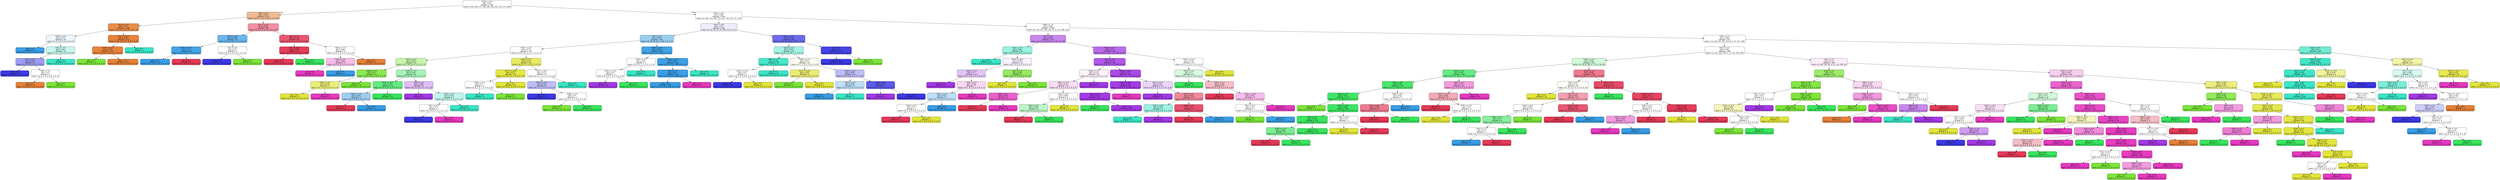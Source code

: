 digraph Tree {
node [shape=box, style="filled, rounded", color="black", fontname=helvetica] ;
edge [fontname=helvetica] ;
0 [label="X[36] <= 0.5\ngini = 0.9\nsamples = 1797\nvalue = [178, 182, 177, 183, 181, 182, 181, 179, 174, 180]", fillcolor="#39e55e00"] ;
1 [label="X[28] <= 2.5\ngini = 0.55\nsamples = 275\nvalue = [174, 0, 4, 1, 6, 25, 5, 0, 3, 57]", fillcolor="#e5813989"] ;
0 -> 1 [labeldistance=2.5, labelangle=45, headlabel="True"] ;
2 [label="X[21] <= 0.5\ngini = 0.17\nsamples = 188\nvalue = [171, 0, 2, 0, 6, 6, 3, 0, 0, 0]", fillcolor="#e58139e7"] ;
1 -> 2 ;
3 [label="X[53] <= 3.5\ngini = 0.72\nsamples = 16\nvalue = [1, 0, 1, 0, 5, 6, 3, 0, 0, 0]", fillcolor="#399de517"] ;
2 -> 3 ;
4 [label="gini = 0.0\nsamples = 6\nvalue = [0, 0, 0, 0, 0, 6, 0, 0, 0, 0]", fillcolor="#399de5ff"] ;
3 -> 4 ;
5 [label="X[41] <= 5.5\ngini = 0.64\nsamples = 10\nvalue = [1, 0, 1, 0, 5, 0, 3, 0, 0, 0]", fillcolor="#39e5c549"] ;
3 -> 5 ;
6 [label="X[10] <= 8.5\ngini = 0.56\nsamples = 5\nvalue = [1, 0, 1, 0, 0, 0, 3, 0, 0, 0]", fillcolor="#3c39e57f"] ;
5 -> 6 ;
7 [label="gini = 0.0\nsamples = 3\nvalue = [0, 0, 0, 0, 0, 0, 3, 0, 0, 0]", fillcolor="#3c39e5ff"] ;
6 -> 7 ;
8 [label="X[9] <= 3.5\ngini = 0.5\nsamples = 2\nvalue = [1, 0, 1, 0, 0, 0, 0, 0, 0, 0]", fillcolor="#e5813900"] ;
6 -> 8 ;
9 [label="gini = 0.0\nsamples = 1\nvalue = [1, 0, 0, 0, 0, 0, 0, 0, 0, 0]", fillcolor="#e58139ff"] ;
8 -> 9 ;
10 [label="gini = 0.0\nsamples = 1\nvalue = [0, 0, 1, 0, 0, 0, 0, 0, 0, 0]", fillcolor="#7be539ff"] ;
8 -> 10 ;
11 [label="gini = 0.0\nsamples = 5\nvalue = [0, 0, 0, 0, 5, 0, 0, 0, 0, 0]", fillcolor="#39e5c5ff"] ;
5 -> 11 ;
12 [label="X[43] <= 14.5\ngini = 0.02\nsamples = 172\nvalue = [170, 0, 1, 0, 1, 0, 0, 0, 0, 0]", fillcolor="#e58139fc"] ;
2 -> 12 ;
13 [label="X[26] <= 2.0\ngini = 0.01\nsamples = 171\nvalue = [170, 0, 1, 0, 0, 0, 0, 0, 0, 0]", fillcolor="#e58139fd"] ;
12 -> 13 ;
14 [label="gini = 0.0\nsamples = 1\nvalue = [0, 0, 1, 0, 0, 0, 0, 0, 0, 0]", fillcolor="#7be539ff"] ;
13 -> 14 ;
15 [label="gini = 0.0\nsamples = 170\nvalue = [170, 0, 0, 0, 0, 0, 0, 0, 0, 0]", fillcolor="#e58139ff"] ;
13 -> 15 ;
16 [label="gini = 0.0\nsamples = 1\nvalue = [0, 0, 0, 0, 1, 0, 0, 0, 0, 0]", fillcolor="#39e5c5ff"] ;
12 -> 16 ;
17 [label="X[21] <= 6.5\ngini = 0.52\nsamples = 87\nvalue = [3, 0, 2, 1, 0, 19, 2, 0, 3, 57]", fillcolor="#e539588e"] ;
1 -> 17 ;
18 [label="X[51] <= 9.5\ngini = 0.38\nsamples = 22\nvalue = [0, 0, 2, 0, 0, 17, 2, 0, 0, 1]", fillcolor="#399de5bf"] ;
17 -> 18 ;
19 [label="X[54] <= 13.5\ngini = 0.1\nsamples = 18\nvalue = [0, 0, 0, 0, 0, 17, 0, 0, 0, 1]", fillcolor="#399de5f0"] ;
18 -> 19 ;
20 [label="gini = 0.0\nsamples = 17\nvalue = [0, 0, 0, 0, 0, 17, 0, 0, 0, 0]", fillcolor="#399de5ff"] ;
19 -> 20 ;
21 [label="gini = 0.0\nsamples = 1\nvalue = [0, 0, 0, 0, 0, 0, 0, 0, 0, 1]", fillcolor="#e53958ff"] ;
19 -> 21 ;
22 [label="X[2] <= 6.5\ngini = 0.5\nsamples = 4\nvalue = [0, 0, 2, 0, 0, 0, 2, 0, 0, 0]", fillcolor="#7be53900"] ;
18 -> 22 ;
23 [label="gini = 0.0\nsamples = 2\nvalue = [0, 0, 0, 0, 0, 0, 2, 0, 0, 0]", fillcolor="#3c39e5ff"] ;
22 -> 23 ;
24 [label="gini = 0.0\nsamples = 2\nvalue = [0, 0, 2, 0, 0, 0, 0, 0, 0, 0]", fillcolor="#7be539ff"] ;
22 -> 24 ;
25 [label="X[34] <= 7.5\ngini = 0.25\nsamples = 65\nvalue = [3, 0, 0, 1, 0, 2, 0, 0, 3, 56]", fillcolor="#e53958da"] ;
17 -> 25 ;
26 [label="X[9] <= 10.5\ngini = 0.03\nsamples = 57\nvalue = [0, 0, 0, 1, 0, 0, 0, 0, 0, 56]", fillcolor="#e53958fa"] ;
25 -> 26 ;
27 [label="gini = 0.0\nsamples = 56\nvalue = [0, 0, 0, 0, 0, 0, 0, 0, 0, 56]", fillcolor="#e53958ff"] ;
26 -> 27 ;
28 [label="gini = 0.0\nsamples = 1\nvalue = [0, 0, 0, 1, 0, 0, 0, 0, 0, 0]", fillcolor="#39e55eff"] ;
26 -> 28 ;
29 [label="X[61] <= 1.5\ngini = 0.66\nsamples = 8\nvalue = [3, 0, 0, 0, 0, 2, 0, 0, 3, 0]", fillcolor="#e5813900"] ;
25 -> 29 ;
30 [label="X[29] <= 5.0\ngini = 0.48\nsamples = 5\nvalue = [0, 0, 0, 0, 0, 2, 0, 0, 3, 0]", fillcolor="#e539c055"] ;
29 -> 30 ;
31 [label="gini = 0.0\nsamples = 3\nvalue = [0, 0, 0, 0, 0, 0, 0, 0, 3, 0]", fillcolor="#e539c0ff"] ;
30 -> 31 ;
32 [label="gini = 0.0\nsamples = 2\nvalue = [0, 0, 0, 0, 0, 2, 0, 0, 0, 0]", fillcolor="#399de5ff"] ;
30 -> 32 ;
33 [label="gini = 0.0\nsamples = 3\nvalue = [3, 0, 0, 0, 0, 0, 0, 0, 0, 0]", fillcolor="#e58139ff"] ;
29 -> 33 ;
34 [label="X[21] <= 0.5\ngini = 0.89\nsamples = 1522\nvalue = [4, 182, 173, 182, 175, 157, 176, 179, 171, 123]", fillcolor="#e2e53900"] ;
0 -> 34 [labeldistance=2.5, labelangle=-45, headlabel="False"] ;
35 [label="X[42] <= 8.5\ngini = 0.74\nsamples = 464\nvalue = [0, 43, 46, 15, 33, 145, 172, 6, 3, 1]", fillcolor="#3c39e516"] ;
34 -> 35 ;
36 [label="X[5] <= 1.5\ngini = 0.62\nsamples = 246\nvalue = [0, 35, 35, 15, 7, 142, 3, 5, 3, 1]", fillcolor="#399de581"] ;
35 -> 36 ;
37 [label="X[19] <= 13.5\ngini = 0.73\nsamples = 101\nvalue = [0, 35, 35, 14, 5, 2, 3, 4, 2, 1]", fillcolor="#e2e53900"] ;
36 -> 37 ;
38 [label="X[37] <= 4.0\ngini = 0.65\nsamples = 61\nvalue = [0, 3, 33, 13, 2, 2, 1, 4, 2, 1]", fillcolor="#7be5396a"] ;
37 -> 38 ;
39 [label="X[58] <= 0.5\ngini = 0.2\nsamples = 37\nvalue = [0, 3, 33, 0, 0, 0, 0, 0, 1, 0]", fillcolor="#7be539e1"] ;
38 -> 39 ;
40 [label="X[50] <= 2.0\ngini = 0.38\nsamples = 4\nvalue = [0, 3, 0, 0, 0, 0, 0, 0, 1, 0]", fillcolor="#e2e539aa"] ;
39 -> 40 ;
41 [label="gini = 0.0\nsamples = 3\nvalue = [0, 3, 0, 0, 0, 0, 0, 0, 0, 0]", fillcolor="#e2e539ff"] ;
40 -> 41 ;
42 [label="gini = 0.0\nsamples = 1\nvalue = [0, 0, 0, 0, 0, 0, 0, 0, 1, 0]", fillcolor="#e539c0ff"] ;
40 -> 42 ;
43 [label="gini = 0.0\nsamples = 33\nvalue = [0, 0, 33, 0, 0, 0, 0, 0, 0, 0]", fillcolor="#7be539ff"] ;
39 -> 43 ;
44 [label="X[43] <= 5.5\ngini = 0.66\nsamples = 24\nvalue = [0, 0, 0, 13, 2, 2, 1, 4, 1, 1]", fillcolor="#39e55e73"] ;
38 -> 44 ;
45 [label="X[12] <= 10.5\ngini = 0.32\nsamples = 16\nvalue = [0, 0, 0, 13, 0, 2, 0, 0, 0, 1]", fillcolor="#39e55ec8"] ;
44 -> 45 ;
46 [label="X[34] <= 4.5\ngini = 0.44\nsamples = 3\nvalue = [0, 0, 0, 0, 0, 2, 0, 0, 0, 1]", fillcolor="#399de57f"] ;
45 -> 46 ;
47 [label="gini = 0.0\nsamples = 1\nvalue = [0, 0, 0, 0, 0, 0, 0, 0, 0, 1]", fillcolor="#e53958ff"] ;
46 -> 47 ;
48 [label="gini = 0.0\nsamples = 2\nvalue = [0, 0, 0, 0, 0, 2, 0, 0, 0, 0]", fillcolor="#399de5ff"] ;
46 -> 48 ;
49 [label="gini = 0.0\nsamples = 13\nvalue = [0, 0, 0, 13, 0, 0, 0, 0, 0, 0]", fillcolor="#39e55eff"] ;
45 -> 49 ;
50 [label="X[60] <= 4.5\ngini = 0.66\nsamples = 8\nvalue = [0, 0, 0, 0, 2, 0, 1, 4, 1, 0]", fillcolor="#a339e555"] ;
44 -> 50 ;
51 [label="gini = 0.0\nsamples = 4\nvalue = [0, 0, 0, 0, 0, 0, 0, 4, 0, 0]", fillcolor="#a339e5ff"] ;
50 -> 51 ;
52 [label="X[33] <= 2.0\ngini = 0.62\nsamples = 4\nvalue = [0, 0, 0, 0, 2, 0, 1, 0, 1, 0]", fillcolor="#39e5c555"] ;
50 -> 52 ;
53 [label="X[3] <= 10.5\ngini = 0.5\nsamples = 2\nvalue = [0, 0, 0, 0, 0, 0, 1, 0, 1, 0]", fillcolor="#3c39e500"] ;
52 -> 53 ;
54 [label="gini = 0.0\nsamples = 1\nvalue = [0, 0, 0, 0, 0, 0, 1, 0, 0, 0]", fillcolor="#3c39e5ff"] ;
53 -> 54 ;
55 [label="gini = 0.0\nsamples = 1\nvalue = [0, 0, 0, 0, 0, 0, 0, 0, 1, 0]", fillcolor="#e539c0ff"] ;
53 -> 55 ;
56 [label="gini = 0.0\nsamples = 2\nvalue = [0, 0, 0, 0, 2, 0, 0, 0, 0, 0]", fillcolor="#39e5c5ff"] ;
52 -> 56 ;
57 [label="X[46] <= 0.5\ngini = 0.35\nsamples = 40\nvalue = [0, 32, 2, 1, 3, 0, 2, 0, 0, 0]", fillcolor="#e2e539c8"] ;
37 -> 57 ;
58 [label="X[27] <= 10.5\ngini = 0.11\nsamples = 34\nvalue = [0, 32, 1, 0, 1, 0, 0, 0, 0, 0]", fillcolor="#e2e539f0"] ;
57 -> 58 ;
59 [label="X[54] <= 5.5\ngini = 0.5\nsamples = 2\nvalue = [0, 0, 1, 0, 1, 0, 0, 0, 0, 0]", fillcolor="#7be53900"] ;
58 -> 59 ;
60 [label="gini = 0.0\nsamples = 1\nvalue = [0, 0, 0, 0, 1, 0, 0, 0, 0, 0]", fillcolor="#39e5c5ff"] ;
59 -> 60 ;
61 [label="gini = 0.0\nsamples = 1\nvalue = [0, 0, 1, 0, 0, 0, 0, 0, 0, 0]", fillcolor="#7be539ff"] ;
59 -> 61 ;
62 [label="gini = 0.0\nsamples = 32\nvalue = [0, 32, 0, 0, 0, 0, 0, 0, 0, 0]", fillcolor="#e2e539ff"] ;
58 -> 62 ;
63 [label="X[4] <= 13.5\ngini = 0.72\nsamples = 6\nvalue = [0, 0, 1, 1, 2, 0, 2, 0, 0, 0]", fillcolor="#39e5c500"] ;
57 -> 63 ;
64 [label="X[59] <= 13.5\ngini = 0.62\nsamples = 4\nvalue = [0, 0, 1, 1, 0, 0, 2, 0, 0, 0]", fillcolor="#3c39e555"] ;
63 -> 64 ;
65 [label="gini = 0.0\nsamples = 2\nvalue = [0, 0, 0, 0, 0, 0, 2, 0, 0, 0]", fillcolor="#3c39e5ff"] ;
64 -> 65 ;
66 [label="X[38] <= 3.5\ngini = 0.5\nsamples = 2\nvalue = [0, 0, 1, 1, 0, 0, 0, 0, 0, 0]", fillcolor="#7be53900"] ;
64 -> 66 ;
67 [label="gini = 0.0\nsamples = 1\nvalue = [0, 0, 1, 0, 0, 0, 0, 0, 0, 0]", fillcolor="#7be539ff"] ;
66 -> 67 ;
68 [label="gini = 0.0\nsamples = 1\nvalue = [0, 0, 0, 1, 0, 0, 0, 0, 0, 0]", fillcolor="#39e55eff"] ;
66 -> 68 ;
69 [label="gini = 0.0\nsamples = 2\nvalue = [0, 0, 0, 0, 2, 0, 0, 0, 0, 0]", fillcolor="#39e5c5ff"] ;
63 -> 69 ;
70 [label="X[18] <= 4.5\ngini = 0.07\nsamples = 145\nvalue = [0, 0, 0, 1, 2, 140, 0, 1, 1, 0]", fillcolor="#399de5f6"] ;
36 -> 70 ;
71 [label="X[33] <= 5.5\ngini = 0.67\nsamples = 3\nvalue = [0, 0, 0, 1, 1, 0, 0, 1, 0, 0]", fillcolor="#39e55e00"] ;
70 -> 71 ;
72 [label="X[45] <= 11.0\ngini = 0.5\nsamples = 2\nvalue = [0, 0, 0, 1, 0, 0, 0, 1, 0, 0]", fillcolor="#39e55e00"] ;
71 -> 72 ;
73 [label="gini = 0.0\nsamples = 1\nvalue = [0, 0, 0, 0, 0, 0, 0, 1, 0, 0]", fillcolor="#a339e5ff"] ;
72 -> 73 ;
74 [label="gini = 0.0\nsamples = 1\nvalue = [0, 0, 0, 1, 0, 0, 0, 0, 0, 0]", fillcolor="#39e55eff"] ;
72 -> 74 ;
75 [label="gini = 0.0\nsamples = 1\nvalue = [0, 0, 0, 0, 1, 0, 0, 0, 0, 0]", fillcolor="#39e5c5ff"] ;
71 -> 75 ;
76 [label="X[24] <= 0.5\ngini = 0.03\nsamples = 142\nvalue = [0, 0, 0, 0, 1, 140, 0, 0, 1, 0]", fillcolor="#399de5fb"] ;
70 -> 76 ;
77 [label="X[8] <= 1.5\ngini = 0.01\nsamples = 141\nvalue = [0, 0, 0, 0, 0, 140, 0, 0, 1, 0]", fillcolor="#399de5fd"] ;
76 -> 77 ;
78 [label="gini = 0.0\nsamples = 140\nvalue = [0, 0, 0, 0, 0, 140, 0, 0, 0, 0]", fillcolor="#399de5ff"] ;
77 -> 78 ;
79 [label="gini = 0.0\nsamples = 1\nvalue = [0, 0, 0, 0, 0, 0, 0, 0, 1, 0]", fillcolor="#e539c0ff"] ;
77 -> 79 ;
80 [label="gini = 0.0\nsamples = 1\nvalue = [0, 0, 0, 0, 1, 0, 0, 0, 0, 0]", fillcolor="#39e5c5ff"] ;
76 -> 80 ;
81 [label="X[54] <= 1.5\ngini = 0.38\nsamples = 218\nvalue = [0, 8, 11, 0, 26, 3, 169, 1, 0, 0]", fillcolor="#3c39e5be"] ;
35 -> 81 ;
82 [label="X[10] <= 5.5\ngini = 0.64\nsamples = 47\nvalue = [0, 8, 2, 0, 26, 3, 7, 1, 0, 0]", fillcolor="#39e5c576"] ;
81 -> 82 ;
83 [label="X[41] <= 1.5\ngini = 0.14\nsamples = 26\nvalue = [0, 1, 0, 0, 24, 0, 1, 0, 0, 0]", fillcolor="#39e5c5eb"] ;
82 -> 83 ;
84 [label="X[12] <= 14.0\ngini = 0.5\nsamples = 2\nvalue = [0, 1, 0, 0, 0, 0, 1, 0, 0, 0]", fillcolor="#e2e53900"] ;
83 -> 84 ;
85 [label="gini = 0.0\nsamples = 1\nvalue = [0, 0, 0, 0, 0, 0, 1, 0, 0, 0]", fillcolor="#3c39e5ff"] ;
84 -> 85 ;
86 [label="gini = 0.0\nsamples = 1\nvalue = [0, 1, 0, 0, 0, 0, 0, 0, 0, 0]", fillcolor="#e2e539ff"] ;
84 -> 86 ;
87 [label="gini = 0.0\nsamples = 24\nvalue = [0, 0, 0, 0, 24, 0, 0, 0, 0, 0]", fillcolor="#39e5c5ff"] ;
83 -> 87 ;
88 [label="X[45] <= 1.5\ngini = 0.77\nsamples = 21\nvalue = [0, 7, 2, 0, 2, 3, 6, 1, 0, 0]", fillcolor="#e2e53911"] ;
82 -> 88 ;
89 [label="X[27] <= 14.0\ngini = 0.35\nsamples = 9\nvalue = [0, 7, 2, 0, 0, 0, 0, 0, 0, 0]", fillcolor="#e2e539b6"] ;
88 -> 89 ;
90 [label="gini = 0.0\nsamples = 2\nvalue = [0, 0, 2, 0, 0, 0, 0, 0, 0, 0]", fillcolor="#7be539ff"] ;
89 -> 90 ;
91 [label="gini = 0.0\nsamples = 7\nvalue = [0, 7, 0, 0, 0, 0, 0, 0, 0, 0]", fillcolor="#e2e539ff"] ;
89 -> 91 ;
92 [label="X[50] <= 6.0\ngini = 0.65\nsamples = 12\nvalue = [0, 0, 0, 0, 2, 3, 6, 1, 0, 0]", fillcolor="#3c39e555"] ;
88 -> 92 ;
93 [label="X[19] <= 9.5\ngini = 0.48\nsamples = 5\nvalue = [0, 0, 0, 0, 2, 3, 0, 0, 0, 0]", fillcolor="#399de555"] ;
92 -> 93 ;
94 [label="gini = 0.0\nsamples = 3\nvalue = [0, 0, 0, 0, 0, 3, 0, 0, 0, 0]", fillcolor="#399de5ff"] ;
93 -> 94 ;
95 [label="gini = 0.0\nsamples = 2\nvalue = [0, 0, 0, 0, 2, 0, 0, 0, 0, 0]", fillcolor="#39e5c5ff"] ;
93 -> 95 ;
96 [label="X[26] <= 6.5\ngini = 0.24\nsamples = 7\nvalue = [0, 0, 0, 0, 0, 0, 6, 1, 0, 0]", fillcolor="#3c39e5d4"] ;
92 -> 96 ;
97 [label="gini = 0.0\nsamples = 1\nvalue = [0, 0, 0, 0, 0, 0, 0, 1, 0, 0]", fillcolor="#a339e5ff"] ;
96 -> 97 ;
98 [label="gini = 0.0\nsamples = 6\nvalue = [0, 0, 0, 0, 0, 0, 6, 0, 0, 0]", fillcolor="#3c39e5ff"] ;
96 -> 98 ;
99 [label="X[9] <= 3.0\ngini = 0.1\nsamples = 171\nvalue = [0, 0, 9, 0, 0, 0, 162, 0, 0, 0]", fillcolor="#3c39e5f1"] ;
81 -> 99 ;
100 [label="gini = 0.0\nsamples = 162\nvalue = [0, 0, 0, 0, 0, 0, 162, 0, 0, 0]", fillcolor="#3c39e5ff"] ;
99 -> 100 ;
101 [label="gini = 0.0\nsamples = 9\nvalue = [0, 0, 9, 0, 0, 0, 0, 0, 0, 0]", fillcolor="#7be539ff"] ;
99 -> 101 ;
102 [label="X[60] <= 7.5\ngini = 0.86\nsamples = 1058\nvalue = [4, 139, 127, 167, 142, 12, 4, 173, 168, 122]", fillcolor="#a339e501"] ;
34 -> 102 ;
103 [label="X[5] <= 0.5\ngini = 0.55\nsamples = 247\nvalue = [0, 11, 6, 10, 28, 4, 0, 161, 11, 16]", fillcolor="#a339e59b"] ;
102 -> 103 ;
104 [label="X[12] <= 7.5\ngini = 0.63\nsamples = 45\nvalue = [0, 2, 5, 0, 26, 2, 0, 6, 3, 1]", fillcolor="#39e5c583"] ;
103 -> 104 ;
105 [label="gini = 0.0\nsamples = 26\nvalue = [0, 0, 0, 0, 26, 0, 0, 0, 0, 0]", fillcolor="#39e5c5ff"] ;
104 -> 105 ;
106 [label="X[53] <= 10.5\ngini = 0.78\nsamples = 19\nvalue = [0, 2, 5, 0, 0, 2, 0, 6, 3, 1]", fillcolor="#a339e512"] ;
104 -> 106 ;
107 [label="X[60] <= 1.5\ngini = 0.7\nsamples = 13\nvalue = [0, 1, 0, 0, 0, 2, 0, 6, 3, 1]", fillcolor="#a339e54d"] ;
106 -> 107 ;
108 [label="gini = 0.0\nsamples = 6\nvalue = [0, 0, 0, 0, 0, 0, 0, 6, 0, 0]", fillcolor="#a339e5ff"] ;
107 -> 108 ;
109 [label="X[50] <= 9.0\ngini = 0.69\nsamples = 7\nvalue = [0, 1, 0, 0, 0, 2, 0, 0, 3, 1]", fillcolor="#e539c033"] ;
107 -> 109 ;
110 [label="X[22] <= 0.5\ngini = 0.62\nsamples = 4\nvalue = [0, 1, 0, 0, 0, 2, 0, 0, 0, 1]", fillcolor="#399de555"] ;
109 -> 110 ;
111 [label="X[44] <= 5.0\ngini = 0.5\nsamples = 2\nvalue = [0, 1, 0, 0, 0, 0, 0, 0, 0, 1]", fillcolor="#e2e53900"] ;
110 -> 111 ;
112 [label="gini = 0.0\nsamples = 1\nvalue = [0, 0, 0, 0, 0, 0, 0, 0, 0, 1]", fillcolor="#e53958ff"] ;
111 -> 112 ;
113 [label="gini = 0.0\nsamples = 1\nvalue = [0, 1, 0, 0, 0, 0, 0, 0, 0, 0]", fillcolor="#e2e539ff"] ;
111 -> 113 ;
114 [label="gini = 0.0\nsamples = 2\nvalue = [0, 0, 0, 0, 0, 2, 0, 0, 0, 0]", fillcolor="#399de5ff"] ;
110 -> 114 ;
115 [label="gini = 0.0\nsamples = 3\nvalue = [0, 0, 0, 0, 0, 0, 0, 0, 3, 0]", fillcolor="#e539c0ff"] ;
109 -> 115 ;
116 [label="X[2] <= 1.0\ngini = 0.28\nsamples = 6\nvalue = [0, 1, 5, 0, 0, 0, 0, 0, 0, 0]", fillcolor="#7be539cc"] ;
106 -> 116 ;
117 [label="gini = 0.0\nsamples = 1\nvalue = [0, 1, 0, 0, 0, 0, 0, 0, 0, 0]", fillcolor="#e2e539ff"] ;
116 -> 117 ;
118 [label="gini = 0.0\nsamples = 5\nvalue = [0, 0, 5, 0, 0, 0, 0, 0, 0, 0]", fillcolor="#7be539ff"] ;
116 -> 118 ;
119 [label="X[53] <= 3.5\ngini = 0.4\nsamples = 202\nvalue = [0, 9, 1, 10, 2, 2, 0, 155, 8, 15]", fillcolor="#a339e5bf"] ;
103 -> 119 ;
120 [label="X[37] <= 0.5\ngini = 0.27\nsamples = 182\nvalue = [0, 3, 0, 4, 2, 1, 0, 155, 6, 11]", fillcolor="#a339e5d7"] ;
119 -> 120 ;
121 [label="X[30] <= 3.0\ngini = 0.79\nsamples = 18\nvalue = [0, 3, 0, 3, 0, 0, 0, 4, 5, 3]", fillcolor="#e539c012"] ;
120 -> 121 ;
122 [label="X[20] <= 11.5\ngini = 0.73\nsamples = 14\nvalue = [0, 3, 0, 3, 0, 0, 0, 0, 5, 3]", fillcolor="#e539c02e"] ;
121 -> 122 ;
123 [label="X[60] <= 1.5\ngini = 0.28\nsamples = 6\nvalue = [0, 0, 0, 0, 0, 0, 0, 0, 5, 1]", fillcolor="#e539c0cc"] ;
122 -> 123 ;
124 [label="gini = 0.0\nsamples = 1\nvalue = [0, 0, 0, 0, 0, 0, 0, 0, 0, 1]", fillcolor="#e53958ff"] ;
123 -> 124 ;
125 [label="gini = 0.0\nsamples = 5\nvalue = [0, 0, 0, 0, 0, 0, 0, 0, 5, 0]", fillcolor="#e539c0ff"] ;
123 -> 125 ;
126 [label="X[50] <= 8.0\ngini = 0.66\nsamples = 8\nvalue = [0, 3, 0, 3, 0, 0, 0, 0, 0, 2]", fillcolor="#e2e53900"] ;
122 -> 126 ;
127 [label="X[52] <= 8.5\ngini = 0.48\nsamples = 5\nvalue = [0, 0, 0, 3, 0, 0, 0, 0, 0, 2]", fillcolor="#39e55e55"] ;
126 -> 127 ;
128 [label="gini = 0.0\nsamples = 2\nvalue = [0, 0, 0, 0, 0, 0, 0, 0, 0, 2]", fillcolor="#e53958ff"] ;
127 -> 128 ;
129 [label="gini = 0.0\nsamples = 3\nvalue = [0, 0, 0, 3, 0, 0, 0, 0, 0, 0]", fillcolor="#39e55eff"] ;
127 -> 129 ;
130 [label="gini = 0.0\nsamples = 3\nvalue = [0, 3, 0, 0, 0, 0, 0, 0, 0, 0]", fillcolor="#e2e539ff"] ;
126 -> 130 ;
131 [label="gini = 0.0\nsamples = 4\nvalue = [0, 0, 0, 0, 0, 0, 0, 4, 0, 0]", fillcolor="#a339e5ff"] ;
121 -> 131 ;
132 [label="X[26] <= 12.5\ngini = 0.15\nsamples = 164\nvalue = [0, 0, 0, 1, 2, 1, 0, 151, 1, 8]", fillcolor="#a339e5ea"] ;
120 -> 132 ;
133 [label="X[19] <= 12.5\ngini = 0.03\nsamples = 142\nvalue = [0, 0, 0, 1, 0, 0, 0, 140, 1, 0]", fillcolor="#a339e5fb"] ;
132 -> 133 ;
134 [label="X[51] <= 2.5\ngini = 0.01\nsamples = 141\nvalue = [0, 0, 0, 1, 0, 0, 0, 140, 0, 0]", fillcolor="#a339e5fd"] ;
133 -> 134 ;
135 [label="gini = 0.0\nsamples = 1\nvalue = [0, 0, 0, 1, 0, 0, 0, 0, 0, 0]", fillcolor="#39e55eff"] ;
134 -> 135 ;
136 [label="gini = 0.0\nsamples = 140\nvalue = [0, 0, 0, 0, 0, 0, 0, 140, 0, 0]", fillcolor="#a339e5ff"] ;
134 -> 136 ;
137 [label="gini = 0.0\nsamples = 1\nvalue = [0, 0, 0, 0, 0, 0, 0, 0, 1, 0]", fillcolor="#e539c0ff"] ;
133 -> 137 ;
138 [label="X[27] <= 5.5\ngini = 0.61\nsamples = 22\nvalue = [0, 0, 0, 0, 2, 1, 0, 11, 0, 8]", fillcolor="#a339e537"] ;
132 -> 138 ;
139 [label="gini = 0.0\nsamples = 10\nvalue = [0, 0, 0, 0, 0, 0, 0, 10, 0, 0]", fillcolor="#a339e5ff"] ;
138 -> 139 ;
140 [label="X[17] <= 2.5\ngini = 0.51\nsamples = 12\nvalue = [0, 0, 0, 0, 2, 1, 0, 1, 0, 8]", fillcolor="#e5395899"] ;
138 -> 140 ;
141 [label="X[4] <= 12.0\ngini = 0.44\nsamples = 3\nvalue = [0, 0, 0, 0, 2, 0, 0, 1, 0, 0]", fillcolor="#39e5c57f"] ;
140 -> 141 ;
142 [label="gini = 0.0\nsamples = 2\nvalue = [0, 0, 0, 0, 2, 0, 0, 0, 0, 0]", fillcolor="#39e5c5ff"] ;
141 -> 142 ;
143 [label="gini = 0.0\nsamples = 1\nvalue = [0, 0, 0, 0, 0, 0, 0, 1, 0, 0]", fillcolor="#a339e5ff"] ;
141 -> 143 ;
144 [label="X[49] <= 0.5\ngini = 0.2\nsamples = 9\nvalue = [0, 0, 0, 0, 0, 1, 0, 0, 0, 8]", fillcolor="#e53958df"] ;
140 -> 144 ;
145 [label="gini = 0.0\nsamples = 8\nvalue = [0, 0, 0, 0, 0, 0, 0, 0, 0, 8]", fillcolor="#e53958ff"] ;
144 -> 145 ;
146 [label="gini = 0.0\nsamples = 1\nvalue = [0, 0, 0, 0, 0, 1, 0, 0, 0, 0]", fillcolor="#399de5ff"] ;
144 -> 146 ;
147 [label="X[61] <= 12.5\ngini = 0.76\nsamples = 20\nvalue = [0, 6, 1, 6, 0, 1, 0, 0, 2, 4]", fillcolor="#e2e53900"] ;
119 -> 147 ;
148 [label="X[18] <= 1.0\ngini = 0.7\nsamples = 14\nvalue = [0, 0, 1, 6, 0, 1, 0, 0, 2, 4]", fillcolor="#39e55e33"] ;
147 -> 148 ;
149 [label="gini = 0.0\nsamples = 6\nvalue = [0, 0, 0, 6, 0, 0, 0, 0, 0, 0]", fillcolor="#39e55eff"] ;
148 -> 149 ;
150 [label="X[44] <= 5.5\ngini = 0.66\nsamples = 8\nvalue = [0, 0, 1, 0, 0, 1, 0, 0, 2, 4]", fillcolor="#e5395855"] ;
148 -> 150 ;
151 [label="gini = 0.0\nsamples = 4\nvalue = [0, 0, 0, 0, 0, 0, 0, 0, 0, 4]", fillcolor="#e53958ff"] ;
150 -> 151 ;
152 [label="X[42] <= 10.0\ngini = 0.62\nsamples = 4\nvalue = [0, 0, 1, 0, 0, 1, 0, 0, 2, 0]", fillcolor="#e539c055"] ;
150 -> 152 ;
153 [label="X[4] <= 12.0\ngini = 0.5\nsamples = 2\nvalue = [0, 0, 1, 0, 0, 1, 0, 0, 0, 0]", fillcolor="#7be53900"] ;
152 -> 153 ;
154 [label="gini = 0.0\nsamples = 1\nvalue = [0, 0, 1, 0, 0, 0, 0, 0, 0, 0]", fillcolor="#7be539ff"] ;
153 -> 154 ;
155 [label="gini = 0.0\nsamples = 1\nvalue = [0, 0, 0, 0, 0, 1, 0, 0, 0, 0]", fillcolor="#399de5ff"] ;
153 -> 155 ;
156 [label="gini = 0.0\nsamples = 2\nvalue = [0, 0, 0, 0, 0, 0, 0, 0, 2, 0]", fillcolor="#e539c0ff"] ;
152 -> 156 ;
157 [label="gini = 0.0\nsamples = 6\nvalue = [0, 6, 0, 0, 0, 0, 0, 0, 0, 0]", fillcolor="#e2e539ff"] ;
147 -> 157 ;
158 [label="X[33] <= 3.5\ngini = 0.84\nsamples = 811\nvalue = [4, 128, 121, 157, 114, 8, 4, 12, 157, 106]", fillcolor="#39e55e00"] ;
102 -> 158 ;
159 [label="X[43] <= 1.5\ngini = 0.81\nsamples = 666\nvalue = [2, 107, 120, 156, 4, 7, 1, 10, 154, 105]", fillcolor="#39e55e01"] ;
158 -> 159 ;
160 [label="X[29] <= 12.5\ngini = 0.64\nsamples = 281\nvalue = [0, 19, 6, 138, 0, 7, 0, 0, 16, 95]", fillcolor="#39e55e3b"] ;
159 -> 160 ;
161 [label="X[34] <= 3.5\ngini = 0.34\nsamples = 163\nvalue = [0, 3, 2, 131, 0, 3, 0, 0, 14, 10]", fillcolor="#39e55ec8"] ;
160 -> 161 ;
162 [label="X[26] <= 8.5\ngini = 0.15\nsamples = 140\nvalue = [0, 1, 2, 129, 0, 3, 0, 0, 0, 5]", fillcolor="#39e55eea"] ;
161 -> 162 ;
163 [label="X[28] <= 7.5\ngini = 0.07\nsamples = 133\nvalue = [0, 1, 2, 128, 0, 0, 0, 0, 0, 2]", fillcolor="#39e55ef5"] ;
162 -> 163 ;
164 [label="gini = 0.0\nsamples = 2\nvalue = [0, 0, 2, 0, 0, 0, 0, 0, 0, 0]", fillcolor="#7be539ff"] ;
163 -> 164 ;
165 [label="X[19] <= 14.5\ngini = 0.04\nsamples = 131\nvalue = [0, 1, 0, 128, 0, 0, 0, 0, 0, 2]", fillcolor="#39e55ef9"] ;
163 -> 165 ;
166 [label="X[4] <= 7.5\ngini = 0.02\nsamples = 129\nvalue = [0, 0, 0, 128, 0, 0, 0, 0, 0, 1]", fillcolor="#39e55efd"] ;
165 -> 166 ;
167 [label="X[36] <= 11.5\ngini = 0.38\nsamples = 4\nvalue = [0, 0, 0, 3, 0, 0, 0, 0, 0, 1]", fillcolor="#39e55eaa"] ;
166 -> 167 ;
168 [label="gini = 0.0\nsamples = 1\nvalue = [0, 0, 0, 0, 0, 0, 0, 0, 0, 1]", fillcolor="#e53958ff"] ;
167 -> 168 ;
169 [label="gini = 0.0\nsamples = 3\nvalue = [0, 0, 0, 3, 0, 0, 0, 0, 0, 0]", fillcolor="#39e55eff"] ;
167 -> 169 ;
170 [label="gini = 0.0\nsamples = 125\nvalue = [0, 0, 0, 125, 0, 0, 0, 0, 0, 0]", fillcolor="#39e55eff"] ;
166 -> 170 ;
171 [label="X[41] <= 0.5\ngini = 0.5\nsamples = 2\nvalue = [0, 1, 0, 0, 0, 0, 0, 0, 0, 1]", fillcolor="#e2e53900"] ;
165 -> 171 ;
172 [label="gini = 0.0\nsamples = 1\nvalue = [0, 1, 0, 0, 0, 0, 0, 0, 0, 0]", fillcolor="#e2e539ff"] ;
171 -> 172 ;
173 [label="gini = 0.0\nsamples = 1\nvalue = [0, 0, 0, 0, 0, 0, 0, 0, 0, 1]", fillcolor="#e53958ff"] ;
171 -> 173 ;
174 [label="X[58] <= 8.5\ngini = 0.61\nsamples = 7\nvalue = [0, 0, 0, 1, 0, 3, 0, 0, 0, 3]", fillcolor="#399de500"] ;
162 -> 174 ;
175 [label="X[4] <= 14.0\ngini = 0.38\nsamples = 4\nvalue = [0, 0, 0, 1, 0, 0, 0, 0, 0, 3]", fillcolor="#e53958aa"] ;
174 -> 175 ;
176 [label="gini = 0.0\nsamples = 3\nvalue = [0, 0, 0, 0, 0, 0, 0, 0, 0, 3]", fillcolor="#e53958ff"] ;
175 -> 176 ;
177 [label="gini = 0.0\nsamples = 1\nvalue = [0, 0, 0, 1, 0, 0, 0, 0, 0, 0]", fillcolor="#39e55eff"] ;
175 -> 177 ;
178 [label="gini = 0.0\nsamples = 3\nvalue = [0, 0, 0, 0, 0, 3, 0, 0, 0, 0]", fillcolor="#399de5ff"] ;
174 -> 178 ;
179 [label="X[42] <= 3.5\ngini = 0.57\nsamples = 23\nvalue = [0, 2, 0, 2, 0, 0, 0, 0, 14, 5]", fillcolor="#e539c080"] ;
161 -> 179 ;
180 [label="X[12] <= 13.5\ngini = 0.59\nsamples = 9\nvalue = [0, 2, 0, 2, 0, 0, 0, 0, 0, 5]", fillcolor="#e539586d"] ;
179 -> 180 ;
181 [label="gini = 0.0\nsamples = 5\nvalue = [0, 0, 0, 0, 0, 0, 0, 0, 0, 5]", fillcolor="#e53958ff"] ;
180 -> 181 ;
182 [label="X[59] <= 13.0\ngini = 0.5\nsamples = 4\nvalue = [0, 2, 0, 2, 0, 0, 0, 0, 0, 0]", fillcolor="#e2e53900"] ;
180 -> 182 ;
183 [label="gini = 0.0\nsamples = 2\nvalue = [0, 2, 0, 0, 0, 0, 0, 0, 0, 0]", fillcolor="#e2e539ff"] ;
182 -> 183 ;
184 [label="gini = 0.0\nsamples = 2\nvalue = [0, 0, 0, 2, 0, 0, 0, 0, 0, 0]", fillcolor="#39e55eff"] ;
182 -> 184 ;
185 [label="gini = 0.0\nsamples = 14\nvalue = [0, 0, 0, 0, 0, 0, 0, 0, 14, 0]", fillcolor="#e539c0ff"] ;
179 -> 185 ;
186 [label="X[35] <= 1.5\ngini = 0.46\nsamples = 118\nvalue = [0, 16, 4, 7, 0, 4, 0, 0, 2, 85]", fillcolor="#e53958ac"] ;
160 -> 186 ;
187 [label="X[3] <= 3.5\ngini = 0.71\nsamples = 40\nvalue = [0, 15, 4, 4, 0, 3, 0, 0, 0, 14]", fillcolor="#e2e5390a"] ;
186 -> 187 ;
188 [label="gini = 0.0\nsamples = 15\nvalue = [0, 15, 0, 0, 0, 0, 0, 0, 0, 0]", fillcolor="#e2e539ff"] ;
187 -> 188 ;
189 [label="X[27] <= 7.5\ngini = 0.62\nsamples = 25\nvalue = [0, 0, 4, 4, 0, 3, 0, 0, 0, 14]", fillcolor="#e5395879"] ;
187 -> 189 ;
190 [label="X[44] <= 8.0\ngini = 0.66\nsamples = 10\nvalue = [0, 0, 4, 4, 0, 1, 0, 0, 0, 1]", fillcolor="#7be53900"] ;
189 -> 190 ;
191 [label="X[46] <= 6.0\ngini = 0.5\nsamples = 6\nvalue = [0, 0, 0, 4, 0, 1, 0, 0, 0, 1]", fillcolor="#39e55e99"] ;
190 -> 191 ;
192 [label="X[54] <= 1.0\ngini = 0.5\nsamples = 2\nvalue = [0, 0, 0, 0, 0, 1, 0, 0, 0, 1]", fillcolor="#399de500"] ;
191 -> 192 ;
193 [label="gini = 0.0\nsamples = 1\nvalue = [0, 0, 0, 0, 0, 1, 0, 0, 0, 0]", fillcolor="#399de5ff"] ;
192 -> 193 ;
194 [label="gini = 0.0\nsamples = 1\nvalue = [0, 0, 0, 0, 0, 0, 0, 0, 0, 1]", fillcolor="#e53958ff"] ;
192 -> 194 ;
195 [label="gini = 0.0\nsamples = 4\nvalue = [0, 0, 0, 4, 0, 0, 0, 0, 0, 0]", fillcolor="#39e55eff"] ;
191 -> 195 ;
196 [label="gini = 0.0\nsamples = 4\nvalue = [0, 0, 4, 0, 0, 0, 0, 0, 0, 0]", fillcolor="#7be539ff"] ;
190 -> 196 ;
197 [label="X[26] <= 13.5\ngini = 0.23\nsamples = 15\nvalue = [0, 0, 0, 0, 0, 2, 0, 0, 0, 13]", fillcolor="#e53958d8"] ;
189 -> 197 ;
198 [label="gini = 0.0\nsamples = 13\nvalue = [0, 0, 0, 0, 0, 0, 0, 0, 0, 13]", fillcolor="#e53958ff"] ;
197 -> 198 ;
199 [label="gini = 0.0\nsamples = 2\nvalue = [0, 0, 0, 0, 0, 2, 0, 0, 0, 0]", fillcolor="#399de5ff"] ;
197 -> 199 ;
200 [label="X[26] <= 2.5\ngini = 0.17\nsamples = 78\nvalue = [0, 1, 0, 3, 0, 1, 0, 0, 2, 71]", fillcolor="#e53958e7"] ;
186 -> 200 ;
201 [label="gini = 0.0\nsamples = 3\nvalue = [0, 0, 0, 3, 0, 0, 0, 0, 0, 0]", fillcolor="#39e55eff"] ;
200 -> 201 ;
202 [label="X[21] <= 10.5\ngini = 0.1\nsamples = 75\nvalue = [0, 1, 0, 0, 0, 1, 0, 0, 2, 71]", fillcolor="#e53958f1"] ;
200 -> 202 ;
203 [label="X[30] <= 2.5\ngini = 0.64\nsamples = 5\nvalue = [0, 0, 0, 0, 0, 1, 0, 0, 2, 2]", fillcolor="#e539c000"] ;
202 -> 203 ;
204 [label="X[10] <= 14.5\ngini = 0.44\nsamples = 3\nvalue = [0, 0, 0, 0, 0, 1, 0, 0, 2, 0]", fillcolor="#e539c07f"] ;
203 -> 204 ;
205 [label="gini = 0.0\nsamples = 2\nvalue = [0, 0, 0, 0, 0, 0, 0, 0, 2, 0]", fillcolor="#e539c0ff"] ;
204 -> 205 ;
206 [label="gini = 0.0\nsamples = 1\nvalue = [0, 0, 0, 0, 0, 1, 0, 0, 0, 0]", fillcolor="#399de5ff"] ;
204 -> 206 ;
207 [label="gini = 0.0\nsamples = 2\nvalue = [0, 0, 0, 0, 0, 0, 0, 0, 0, 2]", fillcolor="#e53958ff"] ;
203 -> 207 ;
208 [label="X[11] <= 1.0\ngini = 0.03\nsamples = 70\nvalue = [0, 1, 0, 0, 0, 0, 0, 0, 0, 69]", fillcolor="#e53958fb"] ;
202 -> 208 ;
209 [label="gini = 0.0\nsamples = 1\nvalue = [0, 1, 0, 0, 0, 0, 0, 0, 0, 0]", fillcolor="#e2e539ff"] ;
208 -> 209 ;
210 [label="gini = 0.0\nsamples = 69\nvalue = [0, 0, 0, 0, 0, 0, 0, 0, 0, 69]", fillcolor="#e53958ff"] ;
208 -> 210 ;
211 [label="X[27] <= 7.5\ngini = 0.73\nsamples = 385\nvalue = [2, 88, 114, 18, 4, 0, 1, 10, 138, 10]", fillcolor="#e539c017"] ;
159 -> 211 ;
212 [label="X[34] <= 3.5\ngini = 0.4\nsamples = 121\nvalue = [1, 2, 93, 2, 2, 0, 0, 7, 9, 5]", fillcolor="#7be539bf"] ;
211 -> 212 ;
213 [label="X[50] <= 0.5\ngini = 0.12\nsamples = 95\nvalue = [0, 2, 89, 2, 0, 0, 0, 2, 0, 0]", fillcolor="#7be539ef"] ;
212 -> 213 ;
214 [label="X[5] <= 12.0\ngini = 0.72\nsamples = 6\nvalue = [0, 2, 1, 1, 0, 0, 0, 2, 0, 0]", fillcolor="#e2e53900"] ;
213 -> 214 ;
215 [label="X[12] <= 14.5\ngini = 0.62\nsamples = 4\nvalue = [0, 2, 1, 1, 0, 0, 0, 0, 0, 0]", fillcolor="#e2e53955"] ;
214 -> 215 ;
216 [label="X[21] <= 9.0\ngini = 0.5\nsamples = 2\nvalue = [0, 0, 1, 1, 0, 0, 0, 0, 0, 0]", fillcolor="#7be53900"] ;
215 -> 216 ;
217 [label="gini = 0.0\nsamples = 1\nvalue = [0, 0, 1, 0, 0, 0, 0, 0, 0, 0]", fillcolor="#7be539ff"] ;
216 -> 217 ;
218 [label="gini = 0.0\nsamples = 1\nvalue = [0, 0, 0, 1, 0, 0, 0, 0, 0, 0]", fillcolor="#39e55eff"] ;
216 -> 218 ;
219 [label="gini = 0.0\nsamples = 2\nvalue = [0, 2, 0, 0, 0, 0, 0, 0, 0, 0]", fillcolor="#e2e539ff"] ;
215 -> 219 ;
220 [label="gini = 0.0\nsamples = 2\nvalue = [0, 0, 0, 0, 0, 0, 0, 2, 0, 0]", fillcolor="#a339e5ff"] ;
214 -> 220 ;
221 [label="X[45] <= 14.0\ngini = 0.02\nsamples = 89\nvalue = [0, 0, 88, 1, 0, 0, 0, 0, 0, 0]", fillcolor="#7be539fc"] ;
213 -> 221 ;
222 [label="gini = 0.0\nsamples = 88\nvalue = [0, 0, 88, 0, 0, 0, 0, 0, 0, 0]", fillcolor="#7be539ff"] ;
221 -> 222 ;
223 [label="gini = 0.0\nsamples = 1\nvalue = [0, 0, 0, 1, 0, 0, 0, 0, 0, 0]", fillcolor="#39e55eff"] ;
221 -> 223 ;
224 [label="X[38] <= 0.5\ngini = 0.78\nsamples = 26\nvalue = [1, 0, 4, 0, 2, 0, 0, 5, 9, 5]", fillcolor="#e539c031"] ;
212 -> 224 ;
225 [label="X[18] <= 10.5\ngini = 0.5\nsamples = 14\nvalue = [1, 0, 4, 0, 0, 0, 0, 0, 9, 0]", fillcolor="#e539c080"] ;
224 -> 225 ;
226 [label="gini = 0.0\nsamples = 4\nvalue = [0, 0, 4, 0, 0, 0, 0, 0, 0, 0]", fillcolor="#7be539ff"] ;
225 -> 226 ;
227 [label="X[35] <= 12.0\ngini = 0.18\nsamples = 10\nvalue = [1, 0, 0, 0, 0, 0, 0, 0, 9, 0]", fillcolor="#e539c0e3"] ;
225 -> 227 ;
228 [label="gini = 0.0\nsamples = 1\nvalue = [1, 0, 0, 0, 0, 0, 0, 0, 0, 0]", fillcolor="#e58139ff"] ;
227 -> 228 ;
229 [label="gini = 0.0\nsamples = 9\nvalue = [0, 0, 0, 0, 0, 0, 0, 0, 9, 0]", fillcolor="#e539c0ff"] ;
227 -> 229 ;
230 [label="X[54] <= 2.0\ngini = 0.62\nsamples = 12\nvalue = [0, 0, 0, 0, 2, 0, 0, 5, 0, 5]", fillcolor="#a339e500"] ;
224 -> 230 ;
231 [label="X[5] <= 5.0\ngini = 0.41\nsamples = 7\nvalue = [0, 0, 0, 0, 2, 0, 0, 5, 0, 0]", fillcolor="#a339e599"] ;
230 -> 231 ;
232 [label="gini = 0.0\nsamples = 2\nvalue = [0, 0, 0, 0, 2, 0, 0, 0, 0, 0]", fillcolor="#39e5c5ff"] ;
231 -> 232 ;
233 [label="gini = 0.0\nsamples = 5\nvalue = [0, 0, 0, 0, 0, 0, 0, 5, 0, 0]", fillcolor="#a339e5ff"] ;
231 -> 233 ;
234 [label="gini = 0.0\nsamples = 5\nvalue = [0, 0, 0, 0, 0, 0, 0, 0, 0, 5]", fillcolor="#e53958ff"] ;
230 -> 234 ;
235 [label="X[20] <= 15.5\ngini = 0.64\nsamples = 264\nvalue = [1, 86, 21, 16, 2, 0, 1, 3, 129, 5]", fillcolor="#e539c03e"] ;
211 -> 235 ;
236 [label="X[18] <= 2.5\ngini = 0.36\nsamples = 147\nvalue = [1, 5, 4, 11, 0, 0, 1, 3, 117, 5]", fillcolor="#e539c0c7"] ;
235 -> 236 ;
237 [label="X[2] <= 5.0\ngini = 0.77\nsamples = 16\nvalue = [0, 2, 2, 6, 0, 0, 1, 2, 3, 0]", fillcolor="#39e55e3b"] ;
236 -> 237 ;
238 [label="X[42] <= 12.0\ngini = 0.72\nsamples = 8\nvalue = [0, 2, 0, 0, 0, 0, 1, 2, 3, 0]", fillcolor="#e539c02a"] ;
237 -> 238 ;
239 [label="X[37] <= 4.0\ngini = 0.64\nsamples = 5\nvalue = [0, 2, 0, 0, 0, 0, 1, 2, 0, 0]", fillcolor="#e2e53900"] ;
238 -> 239 ;
240 [label="gini = 0.0\nsamples = 2\nvalue = [0, 2, 0, 0, 0, 0, 0, 0, 0, 0]", fillcolor="#e2e539ff"] ;
239 -> 240 ;
241 [label="X[13] <= 7.0\ngini = 0.44\nsamples = 3\nvalue = [0, 0, 0, 0, 0, 0, 1, 2, 0, 0]", fillcolor="#a339e57f"] ;
239 -> 241 ;
242 [label="gini = 0.0\nsamples = 1\nvalue = [0, 0, 0, 0, 0, 0, 1, 0, 0, 0]", fillcolor="#3c39e5ff"] ;
241 -> 242 ;
243 [label="gini = 0.0\nsamples = 2\nvalue = [0, 0, 0, 0, 0, 0, 0, 2, 0, 0]", fillcolor="#a339e5ff"] ;
241 -> 243 ;
244 [label="gini = 0.0\nsamples = 3\nvalue = [0, 0, 0, 0, 0, 0, 0, 0, 3, 0]", fillcolor="#e539c0ff"] ;
238 -> 244 ;
245 [label="X[42] <= 14.0\ngini = 0.38\nsamples = 8\nvalue = [0, 0, 2, 6, 0, 0, 0, 0, 0, 0]", fillcolor="#39e55eaa"] ;
237 -> 245 ;
246 [label="gini = 0.0\nsamples = 6\nvalue = [0, 0, 0, 6, 0, 0, 0, 0, 0, 0]", fillcolor="#39e55eff"] ;
245 -> 246 ;
247 [label="gini = 0.0\nsamples = 2\nvalue = [0, 0, 2, 0, 0, 0, 0, 0, 0, 0]", fillcolor="#7be539ff"] ;
245 -> 247 ;
248 [label="X[38] <= 3.5\ngini = 0.24\nsamples = 131\nvalue = [1, 3, 2, 5, 0, 0, 0, 1, 114, 5]", fillcolor="#e539c0dd"] ;
236 -> 248 ;
249 [label="X[21] <= 4.0\ngini = 0.17\nsamples = 125\nvalue = [0, 3, 2, 3, 0, 0, 0, 0, 114, 3]", fillcolor="#e539c0e8"] ;
248 -> 249 ;
250 [label="X[59] <= 12.0\ngini = 0.48\nsamples = 5\nvalue = [0, 3, 0, 0, 0, 0, 0, 0, 2, 0]", fillcolor="#e2e53955"] ;
249 -> 250 ;
251 [label="gini = 0.0\nsamples = 3\nvalue = [0, 3, 0, 0, 0, 0, 0, 0, 0, 0]", fillcolor="#e2e539ff"] ;
250 -> 251 ;
252 [label="gini = 0.0\nsamples = 2\nvalue = [0, 0, 0, 0, 0, 0, 0, 0, 2, 0]", fillcolor="#e539c0ff"] ;
250 -> 252 ;
253 [label="X[50] <= 2.5\ngini = 0.13\nsamples = 120\nvalue = [0, 0, 2, 3, 0, 0, 0, 0, 112, 3]", fillcolor="#e539c0ee"] ;
249 -> 253 ;
254 [label="X[51] <= 9.5\ngini = 0.5\nsamples = 15\nvalue = [0, 0, 0, 2, 0, 0, 0, 0, 10, 3]", fillcolor="#e539c095"] ;
253 -> 254 ;
255 [label="X[11] <= 13.5\ngini = 0.48\nsamples = 5\nvalue = [0, 0, 0, 2, 0, 0, 0, 0, 0, 3]", fillcolor="#e5395855"] ;
254 -> 255 ;
256 [label="gini = 0.0\nsamples = 3\nvalue = [0, 0, 0, 0, 0, 0, 0, 0, 0, 3]", fillcolor="#e53958ff"] ;
255 -> 256 ;
257 [label="gini = 0.0\nsamples = 2\nvalue = [0, 0, 0, 2, 0, 0, 0, 0, 0, 0]", fillcolor="#39e55eff"] ;
255 -> 257 ;
258 [label="gini = 0.0\nsamples = 10\nvalue = [0, 0, 0, 0, 0, 0, 0, 0, 10, 0]", fillcolor="#e539c0ff"] ;
254 -> 258 ;
259 [label="X[35] <= 5.0\ngini = 0.06\nsamples = 105\nvalue = [0, 0, 2, 1, 0, 0, 0, 0, 102, 0]", fillcolor="#e539c0f8"] ;
253 -> 259 ;
260 [label="gini = 0.0\nsamples = 1\nvalue = [0, 0, 0, 1, 0, 0, 0, 0, 0, 0]", fillcolor="#39e55eff"] ;
259 -> 260 ;
261 [label="X[27] <= 8.5\ngini = 0.04\nsamples = 104\nvalue = [0, 0, 2, 0, 0, 0, 0, 0, 102, 0]", fillcolor="#e539c0fa"] ;
259 -> 261 ;
262 [label="X[21] <= 11.5\ngini = 0.5\nsamples = 2\nvalue = [0, 0, 1, 0, 0, 0, 0, 0, 1, 0]", fillcolor="#7be53900"] ;
261 -> 262 ;
263 [label="gini = 0.0\nsamples = 1\nvalue = [0, 0, 0, 0, 0, 0, 0, 0, 1, 0]", fillcolor="#e539c0ff"] ;
262 -> 263 ;
264 [label="gini = 0.0\nsamples = 1\nvalue = [0, 0, 1, 0, 0, 0, 0, 0, 0, 0]", fillcolor="#7be539ff"] ;
262 -> 264 ;
265 [label="X[36] <= 4.5\ngini = 0.02\nsamples = 102\nvalue = [0, 0, 1, 0, 0, 0, 0, 0, 101, 0]", fillcolor="#e539c0fc"] ;
261 -> 265 ;
266 [label="X[26] <= 6.5\ngini = 0.44\nsamples = 3\nvalue = [0, 0, 1, 0, 0, 0, 0, 0, 2, 0]", fillcolor="#e539c07f"] ;
265 -> 266 ;
267 [label="gini = 0.0\nsamples = 1\nvalue = [0, 0, 1, 0, 0, 0, 0, 0, 0, 0]", fillcolor="#7be539ff"] ;
266 -> 267 ;
268 [label="gini = 0.0\nsamples = 2\nvalue = [0, 0, 0, 0, 0, 0, 0, 0, 2, 0]", fillcolor="#e539c0ff"] ;
266 -> 268 ;
269 [label="gini = 0.0\nsamples = 99\nvalue = [0, 0, 0, 0, 0, 0, 0, 0, 99, 0]", fillcolor="#e539c0ff"] ;
265 -> 269 ;
270 [label="X[9] <= 2.5\ngini = 0.72\nsamples = 6\nvalue = [1, 0, 0, 2, 0, 0, 0, 1, 0, 2]", fillcolor="#39e55e00"] ;
248 -> 270 ;
271 [label="X[62] <= 0.5\ngini = 0.62\nsamples = 4\nvalue = [1, 0, 0, 0, 0, 0, 0, 1, 0, 2]", fillcolor="#e5395855"] ;
270 -> 271 ;
272 [label="X[27] <= 12.5\ngini = 0.5\nsamples = 2\nvalue = [1, 0, 0, 0, 0, 0, 0, 1, 0, 0]", fillcolor="#e5813900"] ;
271 -> 272 ;
273 [label="gini = 0.0\nsamples = 1\nvalue = [0, 0, 0, 0, 0, 0, 0, 1, 0, 0]", fillcolor="#a339e5ff"] ;
272 -> 273 ;
274 [label="gini = 0.0\nsamples = 1\nvalue = [1, 0, 0, 0, 0, 0, 0, 0, 0, 0]", fillcolor="#e58139ff"] ;
272 -> 274 ;
275 [label="gini = 0.0\nsamples = 2\nvalue = [0, 0, 0, 0, 0, 0, 0, 0, 0, 2]", fillcolor="#e53958ff"] ;
271 -> 275 ;
276 [label="gini = 0.0\nsamples = 2\nvalue = [0, 0, 0, 2, 0, 0, 0, 0, 0, 0]", fillcolor="#39e55eff"] ;
270 -> 276 ;
277 [label="X[44] <= 6.5\ngini = 0.49\nsamples = 117\nvalue = [0, 81, 17, 5, 2, 0, 0, 0, 12, 0]", fillcolor="#e2e539a3"] ;
235 -> 277 ;
278 [label="X[29] <= 2.5\ngini = 0.26\nsamples = 20\nvalue = [0, 0, 17, 1, 0, 0, 0, 0, 2, 0]", fillcolor="#7be539d4"] ;
277 -> 278 ;
279 [label="gini = 0.0\nsamples = 17\nvalue = [0, 0, 17, 0, 0, 0, 0, 0, 0, 0]", fillcolor="#7be539ff"] ;
278 -> 279 ;
280 [label="X[9] <= 4.5\ngini = 0.44\nsamples = 3\nvalue = [0, 0, 0, 1, 0, 0, 0, 0, 2, 0]", fillcolor="#e539c07f"] ;
278 -> 280 ;
281 [label="gini = 0.0\nsamples = 2\nvalue = [0, 0, 0, 0, 0, 0, 0, 0, 2, 0]", fillcolor="#e539c0ff"] ;
280 -> 281 ;
282 [label="gini = 0.0\nsamples = 1\nvalue = [0, 0, 0, 1, 0, 0, 0, 0, 0, 0]", fillcolor="#39e55eff"] ;
280 -> 282 ;
283 [label="X[10] <= 13.5\ngini = 0.29\nsamples = 97\nvalue = [0, 81, 0, 4, 2, 0, 0, 0, 10, 0]", fillcolor="#e2e539d0"] ;
277 -> 283 ;
284 [label="X[52] <= 9.0\ngini = 0.19\nsamples = 90\nvalue = [0, 81, 0, 2, 2, 0, 0, 0, 5, 0]", fillcolor="#e2e539e4"] ;
283 -> 284 ;
285 [label="X[29] <= 4.0\ngini = 0.56\nsamples = 5\nvalue = [0, 1, 0, 1, 0, 0, 0, 0, 3, 0]", fillcolor="#e539c07f"] ;
284 -> 285 ;
286 [label="X[43] <= 7.5\ngini = 0.38\nsamples = 4\nvalue = [0, 0, 0, 1, 0, 0, 0, 0, 3, 0]", fillcolor="#e539c0aa"] ;
285 -> 286 ;
287 [label="gini = 0.0\nsamples = 1\nvalue = [0, 0, 0, 1, 0, 0, 0, 0, 0, 0]", fillcolor="#39e55eff"] ;
286 -> 287 ;
288 [label="gini = 0.0\nsamples = 3\nvalue = [0, 0, 0, 0, 0, 0, 0, 0, 3, 0]", fillcolor="#e539c0ff"] ;
286 -> 288 ;
289 [label="gini = 0.0\nsamples = 1\nvalue = [0, 1, 0, 0, 0, 0, 0, 0, 0, 0]", fillcolor="#e2e539ff"] ;
285 -> 289 ;
290 [label="X[41] <= 7.5\ngini = 0.11\nsamples = 85\nvalue = [0, 80, 0, 1, 2, 0, 0, 0, 2, 0]", fillcolor="#e2e539f0"] ;
284 -> 290 ;
291 [label="X[19] <= 5.5\ngini = 0.07\nsamples = 83\nvalue = [0, 80, 0, 1, 0, 0, 0, 0, 2, 0]", fillcolor="#e2e539f6"] ;
290 -> 291 ;
292 [label="gini = 0.0\nsamples = 1\nvalue = [0, 0, 0, 1, 0, 0, 0, 0, 0, 0]", fillcolor="#39e55eff"] ;
291 -> 292 ;
293 [label="X[36] <= 7.0\ngini = 0.05\nsamples = 82\nvalue = [0, 80, 0, 0, 0, 0, 0, 0, 2, 0]", fillcolor="#e2e539f9"] ;
291 -> 293 ;
294 [label="gini = 0.0\nsamples = 1\nvalue = [0, 0, 0, 0, 0, 0, 0, 0, 1, 0]", fillcolor="#e539c0ff"] ;
293 -> 294 ;
295 [label="X[12] <= 9.0\ngini = 0.02\nsamples = 81\nvalue = [0, 80, 0, 0, 0, 0, 0, 0, 1, 0]", fillcolor="#e2e539fc"] ;
293 -> 295 ;
296 [label="X[12] <= 3.5\ngini = 0.5\nsamples = 2\nvalue = [0, 1, 0, 0, 0, 0, 0, 0, 1, 0]", fillcolor="#e2e53900"] ;
295 -> 296 ;
297 [label="gini = 0.0\nsamples = 1\nvalue = [0, 1, 0, 0, 0, 0, 0, 0, 0, 0]", fillcolor="#e2e539ff"] ;
296 -> 297 ;
298 [label="gini = 0.0\nsamples = 1\nvalue = [0, 0, 0, 0, 0, 0, 0, 0, 1, 0]", fillcolor="#e539c0ff"] ;
296 -> 298 ;
299 [label="gini = 0.0\nsamples = 79\nvalue = [0, 79, 0, 0, 0, 0, 0, 0, 0, 0]", fillcolor="#e2e539ff"] ;
295 -> 299 ;
300 [label="gini = 0.0\nsamples = 2\nvalue = [0, 0, 0, 0, 2, 0, 0, 0, 0, 0]", fillcolor="#39e5c5ff"] ;
290 -> 300 ;
301 [label="X[18] <= 7.0\ngini = 0.41\nsamples = 7\nvalue = [0, 0, 0, 2, 0, 0, 0, 0, 5, 0]", fillcolor="#e539c099"] ;
283 -> 301 ;
302 [label="gini = 0.0\nsamples = 2\nvalue = [0, 0, 0, 2, 0, 0, 0, 0, 0, 0]", fillcolor="#39e55eff"] ;
301 -> 302 ;
303 [label="gini = 0.0\nsamples = 5\nvalue = [0, 0, 0, 0, 0, 0, 0, 0, 5, 0]", fillcolor="#e539c0ff"] ;
301 -> 303 ;
304 [label="X[13] <= 9.5\ngini = 0.4\nsamples = 145\nvalue = [2, 21, 1, 1, 110, 1, 3, 2, 3, 1]", fillcolor="#39e5c5b7"] ;
158 -> 304 ;
305 [label="X[10] <= 10.0\ngini = 0.09\nsamples = 110\nvalue = [0, 3, 0, 0, 105, 0, 1, 0, 0, 1]", fillcolor="#39e5c5f3"] ;
304 -> 305 ;
306 [label="X[37] <= 3.5\ngini = 0.04\nsamples = 107\nvalue = [0, 1, 0, 0, 105, 0, 0, 0, 0, 1]", fillcolor="#39e5c5fa"] ;
305 -> 306 ;
307 [label="gini = 0.0\nsamples = 1\nvalue = [0, 1, 0, 0, 0, 0, 0, 0, 0, 0]", fillcolor="#e2e539ff"] ;
306 -> 307 ;
308 [label="X[6] <= 8.0\ngini = 0.02\nsamples = 106\nvalue = [0, 0, 0, 0, 105, 0, 0, 0, 0, 1]", fillcolor="#39e5c5fd"] ;
306 -> 308 ;
309 [label="gini = 0.0\nsamples = 105\nvalue = [0, 0, 0, 0, 105, 0, 0, 0, 0, 0]", fillcolor="#39e5c5ff"] ;
308 -> 309 ;
310 [label="gini = 0.0\nsamples = 1\nvalue = [0, 0, 0, 0, 0, 0, 0, 0, 0, 1]", fillcolor="#e53958ff"] ;
308 -> 310 ;
311 [label="X[42] <= 15.5\ngini = 0.44\nsamples = 3\nvalue = [0, 2, 0, 0, 0, 0, 1, 0, 0, 0]", fillcolor="#e2e5397f"] ;
305 -> 311 ;
312 [label="gini = 0.0\nsamples = 2\nvalue = [0, 2, 0, 0, 0, 0, 0, 0, 0, 0]", fillcolor="#e2e539ff"] ;
311 -> 312 ;
313 [label="gini = 0.0\nsamples = 1\nvalue = [0, 0, 0, 0, 0, 0, 1, 0, 0, 0]", fillcolor="#3c39e5ff"] ;
311 -> 313 ;
314 [label="X[27] <= 14.5\ngini = 0.7\nsamples = 35\nvalue = [2, 18, 1, 1, 5, 1, 2, 2, 3, 0]", fillcolor="#e2e5396e"] ;
304 -> 314 ;
315 [label="X[3] <= 6.5\ngini = 0.84\nsamples = 16\nvalue = [2, 1, 1, 1, 5, 1, 2, 2, 1, 0]", fillcolor="#39e5c537"] ;
314 -> 315 ;
316 [label="X[38] <= 2.5\ngini = 0.45\nsamples = 7\nvalue = [0, 1, 1, 0, 5, 0, 0, 0, 0, 0]", fillcolor="#39e5c5aa"] ;
315 -> 316 ;
317 [label="X[61] <= 13.5\ngini = 0.5\nsamples = 2\nvalue = [0, 1, 1, 0, 0, 0, 0, 0, 0, 0]", fillcolor="#e2e53900"] ;
316 -> 317 ;
318 [label="gini = 0.0\nsamples = 1\nvalue = [0, 1, 0, 0, 0, 0, 0, 0, 0, 0]", fillcolor="#e2e539ff"] ;
317 -> 318 ;
319 [label="gini = 0.0\nsamples = 1\nvalue = [0, 0, 1, 0, 0, 0, 0, 0, 0, 0]", fillcolor="#7be539ff"] ;
317 -> 319 ;
320 [label="gini = 0.0\nsamples = 5\nvalue = [0, 0, 0, 0, 5, 0, 0, 0, 0, 0]", fillcolor="#39e5c5ff"] ;
316 -> 320 ;
321 [label="X[3] <= 8.5\ngini = 0.81\nsamples = 9\nvalue = [2, 0, 0, 1, 0, 1, 2, 2, 1, 0]", fillcolor="#e5813900"] ;
315 -> 321 ;
322 [label="gini = 0.0\nsamples = 2\nvalue = [0, 0, 0, 0, 0, 0, 0, 2, 0, 0]", fillcolor="#a339e5ff"] ;
321 -> 322 ;
323 [label="X[12] <= 14.5\ngini = 0.78\nsamples = 7\nvalue = [2, 0, 0, 1, 0, 1, 2, 0, 1, 0]", fillcolor="#e5813900"] ;
321 -> 323 ;
324 [label="X[30] <= 1.5\ngini = 0.72\nsamples = 5\nvalue = [0, 0, 0, 1, 0, 1, 2, 0, 1, 0]", fillcolor="#3c39e540"] ;
323 -> 324 ;
325 [label="gini = 0.0\nsamples = 2\nvalue = [0, 0, 0, 0, 0, 0, 2, 0, 0, 0]", fillcolor="#3c39e5ff"] ;
324 -> 325 ;
326 [label="X[42] <= 7.5\ngini = 0.67\nsamples = 3\nvalue = [0, 0, 0, 1, 0, 1, 0, 0, 1, 0]", fillcolor="#39e55e00"] ;
324 -> 326 ;
327 [label="gini = 0.0\nsamples = 1\nvalue = [0, 0, 0, 0, 0, 1, 0, 0, 0, 0]", fillcolor="#399de5ff"] ;
326 -> 327 ;
328 [label="X[54] <= 8.0\ngini = 0.5\nsamples = 2\nvalue = [0, 0, 0, 1, 0, 0, 0, 0, 1, 0]", fillcolor="#39e55e00"] ;
326 -> 328 ;
329 [label="gini = 0.0\nsamples = 1\nvalue = [0, 0, 0, 0, 0, 0, 0, 0, 1, 0]", fillcolor="#e539c0ff"] ;
328 -> 329 ;
330 [label="gini = 0.0\nsamples = 1\nvalue = [0, 0, 0, 1, 0, 0, 0, 0, 0, 0]", fillcolor="#39e55eff"] ;
328 -> 330 ;
331 [label="gini = 0.0\nsamples = 2\nvalue = [2, 0, 0, 0, 0, 0, 0, 0, 0, 0]", fillcolor="#e58139ff"] ;
323 -> 331 ;
332 [label="X[12] <= 11.0\ngini = 0.19\nsamples = 19\nvalue = [0, 17, 0, 0, 0, 0, 0, 0, 2, 0]", fillcolor="#e2e539e1"] ;
314 -> 332 ;
333 [label="gini = 0.0\nsamples = 2\nvalue = [0, 0, 0, 0, 0, 0, 0, 0, 2, 0]", fillcolor="#e539c0ff"] ;
332 -> 333 ;
334 [label="gini = 0.0\nsamples = 17\nvalue = [0, 17, 0, 0, 0, 0, 0, 0, 0, 0]", fillcolor="#e2e539ff"] ;
332 -> 334 ;
}